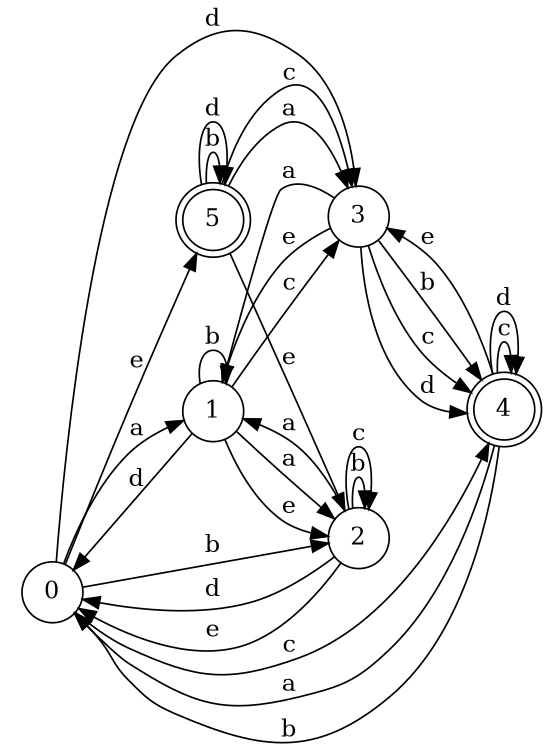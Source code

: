 digraph n5_7 {
__start0 [label="" shape="none"];

rankdir=LR;
size="8,5";

s0 [style="filled", color="black", fillcolor="white" shape="circle", label="0"];
s1 [style="filled", color="black", fillcolor="white" shape="circle", label="1"];
s2 [style="filled", color="black", fillcolor="white" shape="circle", label="2"];
s3 [style="filled", color="black", fillcolor="white" shape="circle", label="3"];
s4 [style="rounded,filled", color="black", fillcolor="white" shape="doublecircle", label="4"];
s5 [style="rounded,filled", color="black", fillcolor="white" shape="doublecircle", label="5"];
s0 -> s1 [label="a"];
s0 -> s2 [label="b"];
s0 -> s4 [label="c"];
s0 -> s3 [label="d"];
s0 -> s5 [label="e"];
s1 -> s2 [label="a"];
s1 -> s1 [label="b"];
s1 -> s3 [label="c"];
s1 -> s0 [label="d"];
s1 -> s2 [label="e"];
s2 -> s1 [label="a"];
s2 -> s2 [label="b"];
s2 -> s2 [label="c"];
s2 -> s0 [label="d"];
s2 -> s0 [label="e"];
s3 -> s1 [label="a"];
s3 -> s4 [label="b"];
s3 -> s4 [label="c"];
s3 -> s4 [label="d"];
s3 -> s1 [label="e"];
s4 -> s0 [label="a"];
s4 -> s0 [label="b"];
s4 -> s4 [label="c"];
s4 -> s4 [label="d"];
s4 -> s3 [label="e"];
s5 -> s3 [label="a"];
s5 -> s5 [label="b"];
s5 -> s3 [label="c"];
s5 -> s5 [label="d"];
s5 -> s2 [label="e"];

}